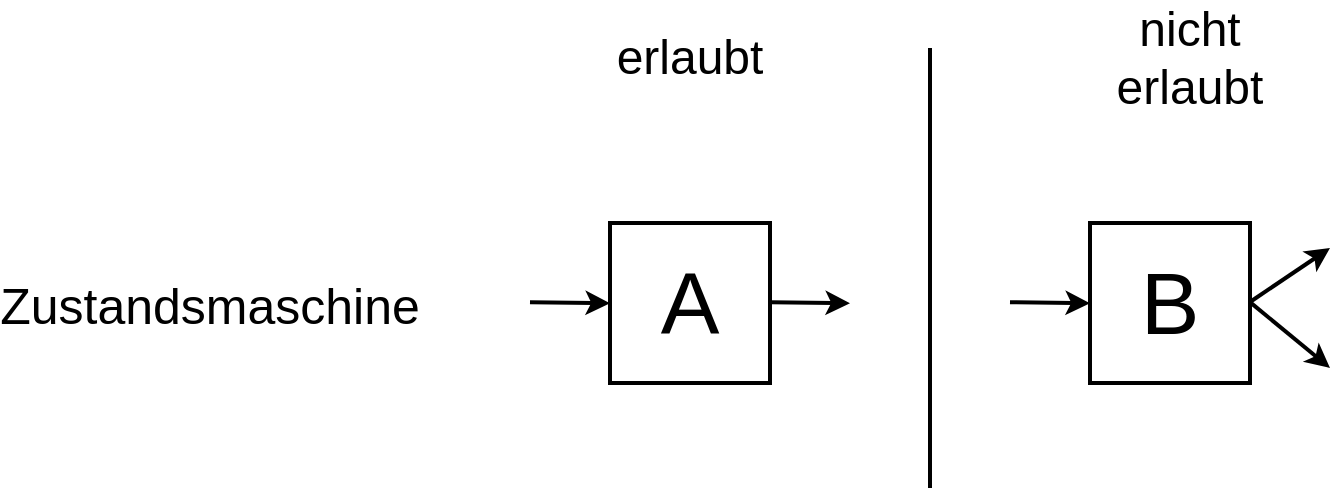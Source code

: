 <mxfile version="24.1.0" type="github">
  <diagram name="Seite-1" id="C-XFB5MMmBL1i_Sq7nBm">
    <mxGraphModel dx="1195" dy="652" grid="1" gridSize="10" guides="1" tooltips="1" connect="1" arrows="1" fold="1" page="1" pageScale="1" pageWidth="827" pageHeight="1169" math="0" shadow="0">
      <root>
        <mxCell id="0" />
        <mxCell id="1" parent="0" />
        <mxCell id="cp5YEb4zd_3N7EqhIY2T-1" value="Zustandsmaschine" style="text;html=1;strokeColor=none;fillColor=none;align=center;verticalAlign=middle;whiteSpace=wrap;rounded=0;fontSize=25;" parent="1" vertex="1">
          <mxGeometry x="20" y="130" width="200" height="55" as="geometry" />
        </mxCell>
        <mxCell id="cp5YEb4zd_3N7EqhIY2T-10" value="" style="endArrow=classic;html=1;rounded=0;curved=1;exitX=1;exitY=0.5;exitDx=0;exitDy=0;strokeWidth=2;" parent="1" edge="1">
          <mxGeometry width="50" height="50" relative="1" as="geometry">
            <mxPoint x="520" y="157.08" as="sourcePoint" />
            <mxPoint x="560" y="157.58" as="targetPoint" />
          </mxGeometry>
        </mxCell>
        <mxCell id="cp5YEb4zd_3N7EqhIY2T-12" value="" style="endArrow=none;html=1;rounded=0;strokeWidth=2;" parent="1" edge="1">
          <mxGeometry width="50" height="50" relative="1" as="geometry">
            <mxPoint x="480" y="250" as="sourcePoint" />
            <mxPoint x="480" y="30" as="targetPoint" />
          </mxGeometry>
        </mxCell>
        <mxCell id="cp5YEb4zd_3N7EqhIY2T-13" value="nicht erlaubt" style="text;html=1;strokeColor=none;fillColor=none;align=center;verticalAlign=middle;whiteSpace=wrap;rounded=0;fontSize=24;strokeWidth=2;" parent="1" vertex="1">
          <mxGeometry x="550" y="20" width="120" height="30" as="geometry" />
        </mxCell>
        <mxCell id="cp5YEb4zd_3N7EqhIY2T-14" value="erlaubt" style="text;html=1;strokeColor=none;fillColor=none;align=center;verticalAlign=middle;whiteSpace=wrap;rounded=0;fontSize=24;strokeWidth=2;" parent="1" vertex="1">
          <mxGeometry x="330" y="20" width="60" height="30" as="geometry" />
        </mxCell>
        <mxCell id="cp5YEb4zd_3N7EqhIY2T-20" value="A" style="rounded=0;whiteSpace=wrap;html=1;fontSize=44;strokeWidth=2;" parent="1" vertex="1">
          <mxGeometry x="320" y="117.5" width="80" height="80" as="geometry" />
        </mxCell>
        <mxCell id="cp5YEb4zd_3N7EqhIY2T-23" value="" style="endArrow=classic;html=1;rounded=0;curved=1;exitX=1;exitY=0.5;exitDx=0;exitDy=0;strokeWidth=2;" parent="1" edge="1">
          <mxGeometry width="50" height="50" relative="1" as="geometry">
            <mxPoint x="640" y="157" as="sourcePoint" />
            <mxPoint x="680" y="130" as="targetPoint" />
          </mxGeometry>
        </mxCell>
        <mxCell id="cp5YEb4zd_3N7EqhIY2T-27" value="B" style="rounded=0;whiteSpace=wrap;html=1;fontSize=44;strokeWidth=2;" parent="1" vertex="1">
          <mxGeometry x="560" y="117.5" width="80" height="80" as="geometry" />
        </mxCell>
        <mxCell id="I4ff3G6--l-Uvyn39yZG-1" value="" style="endArrow=classic;html=1;rounded=0;curved=1;exitX=1;exitY=0.5;exitDx=0;exitDy=0;strokeWidth=2;" edge="1" parent="1">
          <mxGeometry width="50" height="50" relative="1" as="geometry">
            <mxPoint x="640" y="157.08" as="sourcePoint" />
            <mxPoint x="680" y="190" as="targetPoint" />
          </mxGeometry>
        </mxCell>
        <mxCell id="I4ff3G6--l-Uvyn39yZG-2" value="" style="endArrow=classic;html=1;rounded=0;curved=1;exitX=1;exitY=0.5;exitDx=0;exitDy=0;strokeWidth=2;" edge="1" parent="1">
          <mxGeometry width="50" height="50" relative="1" as="geometry">
            <mxPoint x="400" y="157.08" as="sourcePoint" />
            <mxPoint x="440" y="157.58" as="targetPoint" />
          </mxGeometry>
        </mxCell>
        <mxCell id="I4ff3G6--l-Uvyn39yZG-3" value="" style="endArrow=classic;html=1;rounded=0;curved=1;exitX=1;exitY=0.5;exitDx=0;exitDy=0;strokeWidth=2;" edge="1" parent="1">
          <mxGeometry width="50" height="50" relative="1" as="geometry">
            <mxPoint x="280" y="157.08" as="sourcePoint" />
            <mxPoint x="320" y="157.58" as="targetPoint" />
          </mxGeometry>
        </mxCell>
      </root>
    </mxGraphModel>
  </diagram>
</mxfile>
